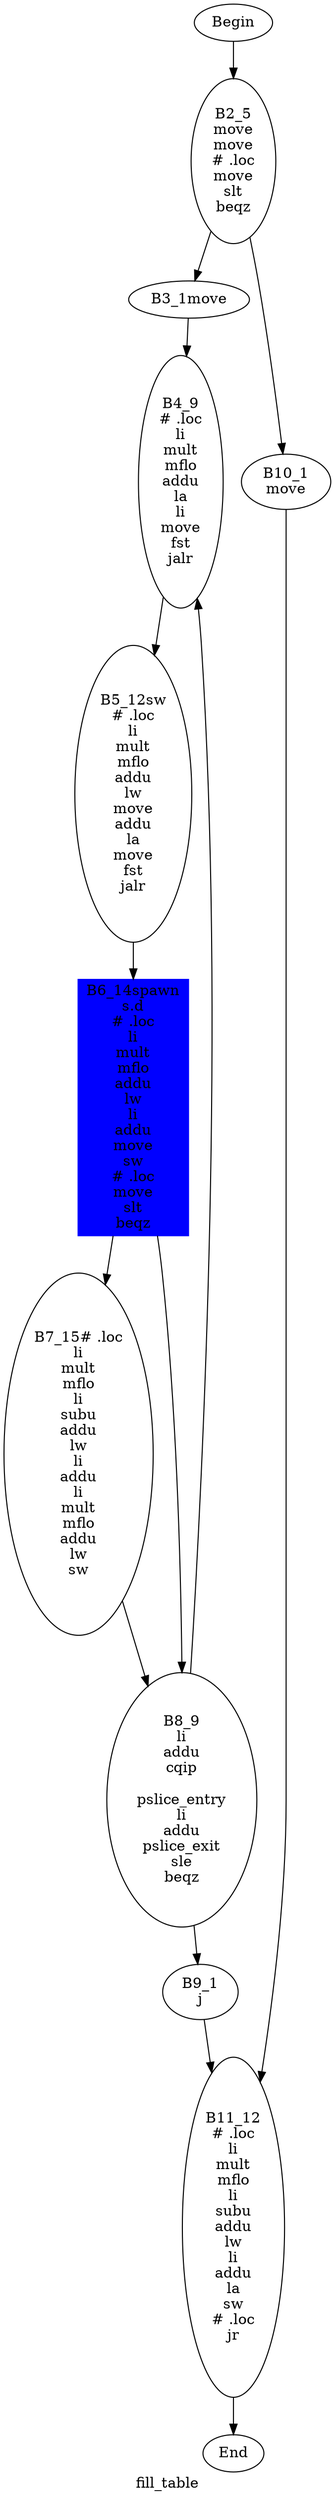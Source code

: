 digraph G{
	label = "fill_table"	style = "dashed";
	color = purple;
	Node0 [label = "Begin"];
	Node0 -> {Node2 }
	Node1 [label = "End"];
	Node1 -> {}
	Node2 [label = "B2_5\nmove\nmove\n# .loc\nmove\nslt\nbeqz\n"];
	Node2 -> {Node3 Node10 }
	Node3 [label = "B3_1move\n"];
	Node3 -> {Node4 }
	Node4 [label = "B4_9\n# .loc\nli\nmult\nmflo\naddu\nla\nli\nmove\nfst\njalr\n"];
	Node4 -> {Node5 }
	Node5 [label = "B5_12sw\n# .loc\nli\nmult\nmflo\naddu\nlw\nmove\naddu\nla\nmove\nfst\njalr\n"];
	Node5 -> {Node6 }
	Node6 [label = "B6_14spawn\ns.d\n# .loc\nli\nmult\nmflo\naddu\nlw\nli\naddu\nmove\nsw\n# .loc\nmove\nslt\nbeqz\n"];
	Node6 -> {Node7 Node8 }
	Node7 [label = "B7_15# .loc\nli\nmult\nmflo\nli\nsubu\naddu\nlw\nli\naddu\nli\nmult\nmflo\naddu\nlw\nsw\n"];
	Node7 -> {Node8 }
	Node8 [label = "B8_9\nli\naddu\ncqip\n\npslice_entry\nli\naddu\npslice_exit\nsle\nbeqz\n"];
	Node8 -> {Node9 Node4 }
	Node9 [label = "B9_1\nj\n"];
	Node9 -> {Node11 }
	Node10 [label = "B10_1\nmove\n"];
	Node10 -> {Node11 }
	Node11 [label = "B11_12\n# .loc\nli\nmult\nmflo\nli\nsubu\naddu\nlw\nli\naddu\nla\nsw\n# .loc\njr\n"];
	Node11 -> {Node1 }
	Node6 [shape = polygon ,style=filled ,color=blue];
}
